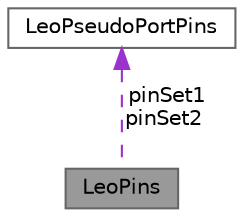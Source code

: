 digraph "LeoPins"
{
 // LATEX_PDF_SIZE
  bgcolor="transparent";
  edge [fontname=Helvetica,fontsize=10,labelfontname=Helvetica,labelfontsize=10];
  node [fontname=Helvetica,fontsize=10,shape=box,height=0.2,width=0.4];
  Node1 [label="LeoPins",height=0.2,width=0.4,color="gray40", fillcolor="grey60", style="filled", fontcolor="black",tooltip="Struct defining one set of pseudo port pins for a give lane."];
  Node2 -> Node1 [dir="back",color="darkorchid3",style="dashed",label=" pinSet1\npinSet2" ];
  Node2 [label="LeoPseudoPortPins",height=0.2,width=0.4,color="gray40", fillcolor="white", style="filled",URL="$structLeoPseudoPortPins.html",tooltip="Struct defining pesudo port physical info."];
}
